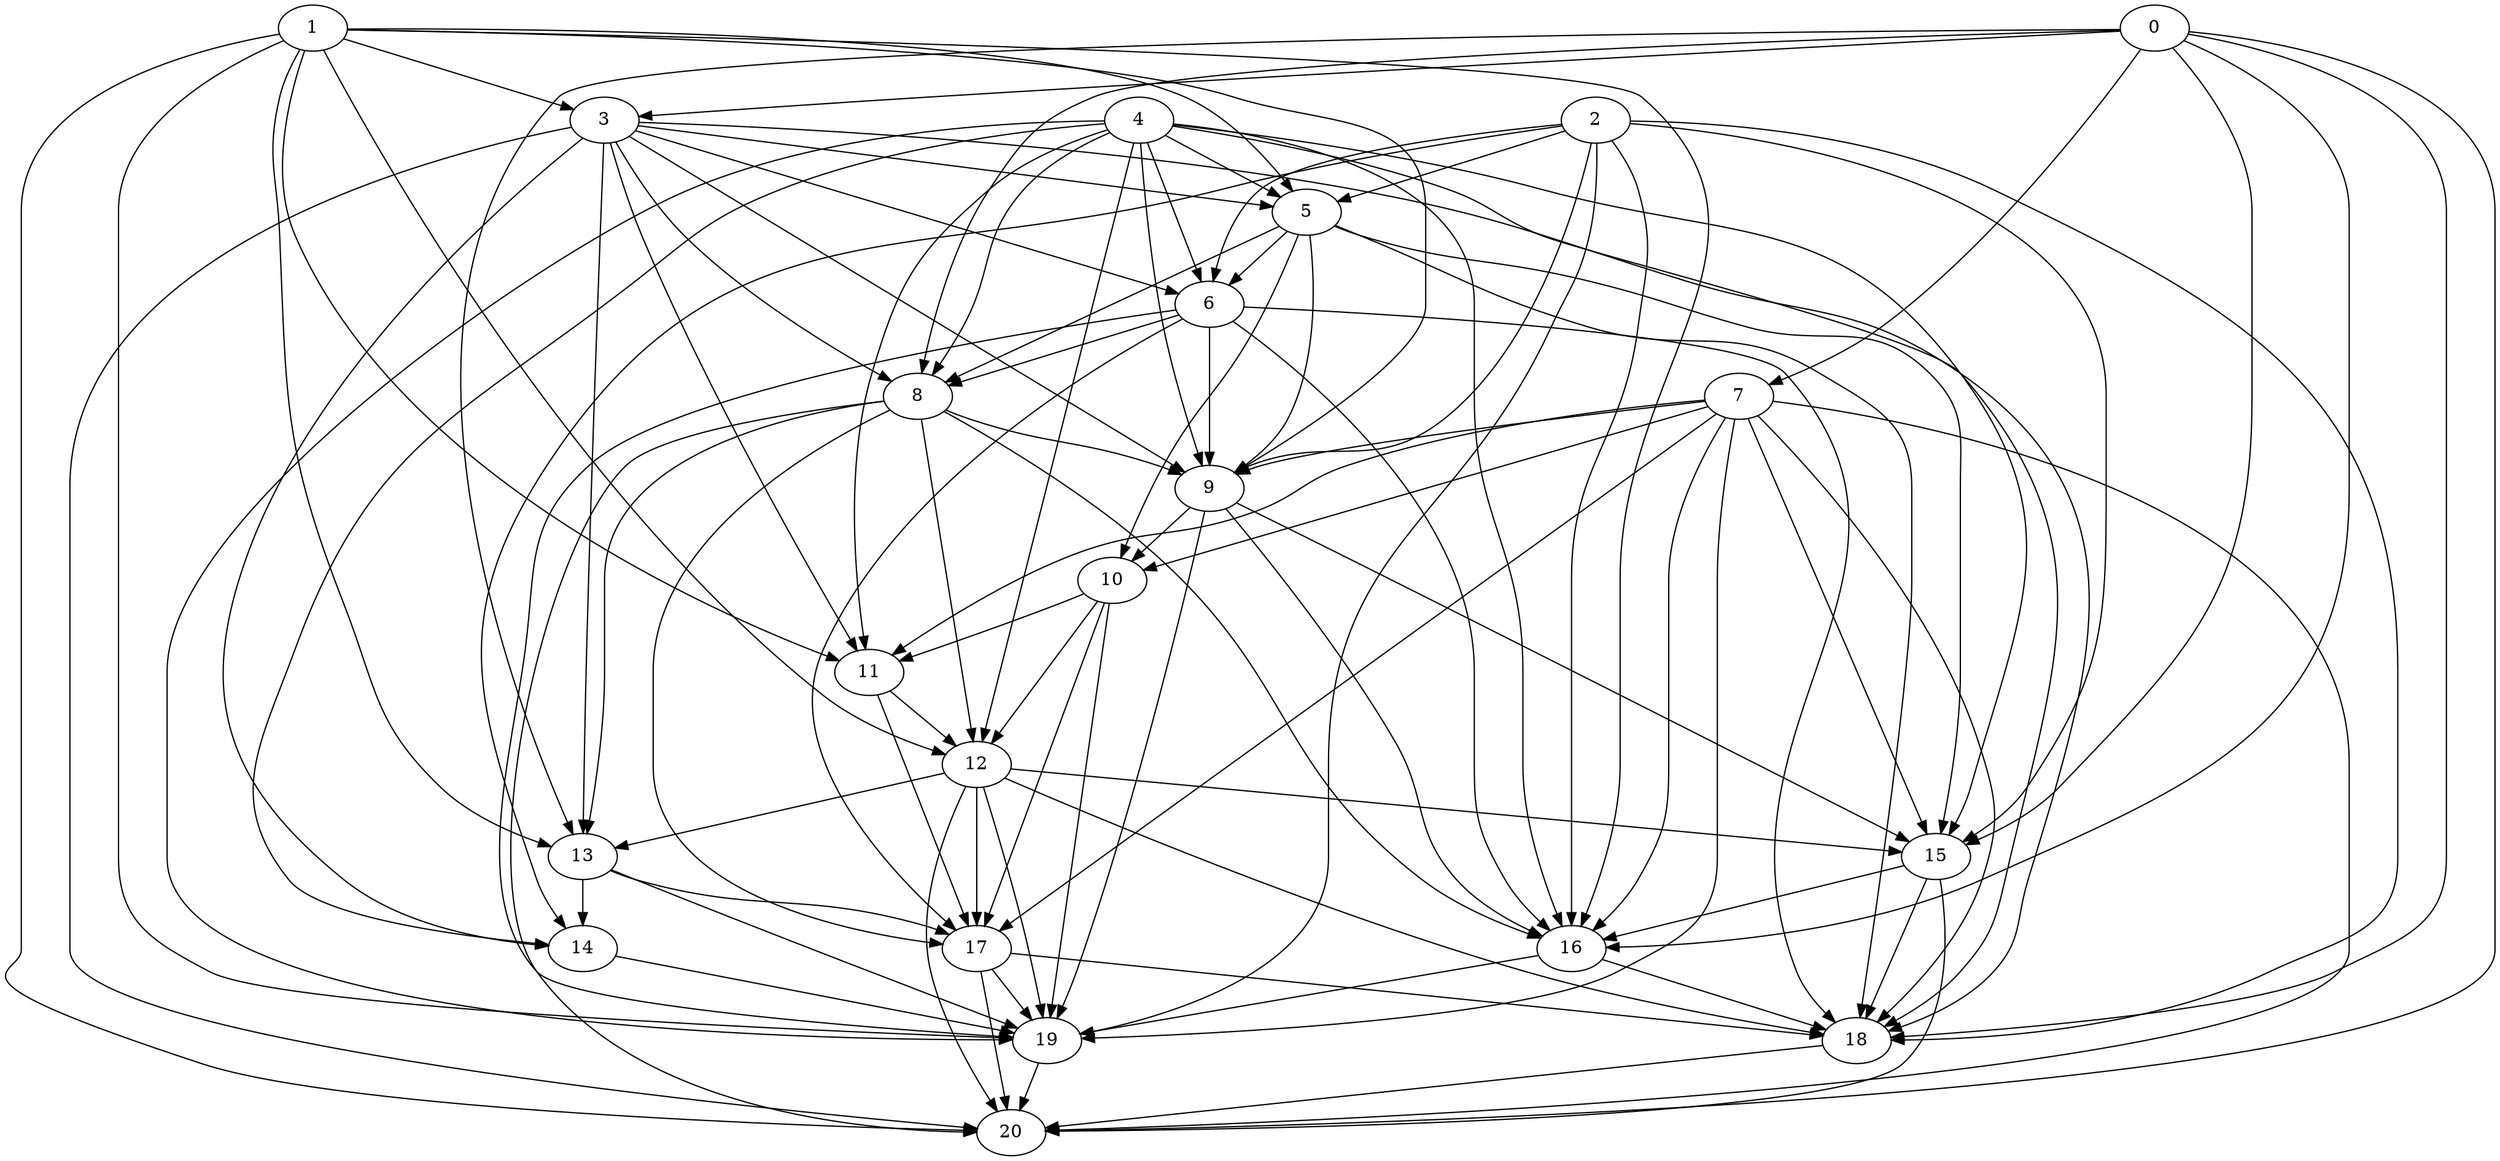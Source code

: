 digraph "Random_Nodes_21_Density_4.86_CCR_1.00_WeightType_Random" {
	graph ["Duplicate states"=0,
		GraphType=Random,
		"Max states in OPEN"=0,
		Modes="120000ms; topo-ordered tasks, ; Pruning: task equivalence, fixed order ready list, ; F-value: ; Optimisation: best schedule length (\
SL) optimisation on equal, ",
		NumberOfTasks=21,
		"Pruned using list schedule length"=104189,
		"States removed from OPEN"=0,
		TargetSystem="Homogeneous-4",
		"Time to schedule (ms)"=421,
		"Total idle time"=593,
		"Total schedule length"=445,
		"Total sequential time"=614,
		"Total states created"=139002
	];
	1	["Finish time"=33,
		Processor=0,
		"Start time"=0,
		Weight=33];
	3	["Finish time"=55,
		Processor=0,
		"Start time"=33,
		Weight=22];
	1 -> 3	[Weight=3];
	5	["Finish time"=88,
		Processor=0,
		"Start time"=55,
		Weight=33];
	1 -> 5	[Weight=9];
	9	["Finish time"=205,
		Processor=0,
		"Start time"=166,
		Weight=39];
	1 -> 9	[Weight=2];
	11	["Finish time"=266,
		Processor=0,
		"Start time"=222,
		Weight=44];
	1 -> 11	[Weight=6];
	12	["Finish time"=299,
		Processor=0,
		"Start time"=266,
		Weight=33];
	1 -> 12	[Weight=5];
	13	["Finish time"=315,
		Processor=1,
		"Start time"=304,
		Weight=11];
	1 -> 13	[Weight=8];
	16	["Finish time"=354,
		Processor=0,
		"Start time"=310,
		Weight=44];
	1 -> 16	[Weight=7];
	19	["Finish time"=412,
		Processor=0,
		"Start time"=362,
		Weight=50];
	1 -> 19	[Weight=6];
	20	["Finish time"=445,
		Processor=0,
		"Start time"=412,
		Weight=33];
	1 -> 20	[Weight=7];
	0	["Finish time"=11,
		Processor=1,
		"Start time"=0,
		Weight=11];
	0 -> 3	[Weight=5];
	8	["Finish time"=166,
		Processor=0,
		"Start time"=127,
		Weight=39];
	0 -> 8	[Weight=8];
	7	["Finish time"=22,
		Processor=1,
		"Start time"=11,
		Weight=11];
	0 -> 7	[Weight=4];
	15	["Finish time"=310,
		Processor=0,
		"Start time"=299,
		Weight=11];
	0 -> 15	[Weight=4];
	0 -> 13	[Weight=9];
	0 -> 16	[Weight=9];
	18	["Finish time"=407,
		Processor=1,
		"Start time"=363,
		Weight=44];
	0 -> 18	[Weight=4];
	0 -> 20	[Weight=3];
	2	["Finish time"=28,
		Processor=2,
		"Start time"=0,
		Weight=28];
	2 -> 5	[Weight=5];
	6	["Finish time"=127,
		Processor=0,
		"Start time"=88,
		Weight=39];
	2 -> 6	[Weight=6];
	2 -> 9	[Weight=2];
	2 -> 15	[Weight=6];
	2 -> 16	[Weight=6];
	14	["Finish time"=344,
		Processor=2,
		"Start time"=322,
		Weight=22];
	2 -> 14	[Weight=8];
	2 -> 19	[Weight=6];
	2 -> 18	[Weight=4];
	3 -> 5	[Weight=3];
	3 -> 6	[Weight=10];
	3 -> 8	[Weight=7];
	3 -> 9	[Weight=7];
	3 -> 11	[Weight=8];
	3 -> 13	[Weight=5];
	3 -> 14	[Weight=9];
	3 -> 18	[Weight=3];
	3 -> 20	[Weight=5];
	4	["Finish time"=11,
		Processor=3,
		"Start time"=0,
		Weight=11];
	4 -> 5	[Weight=5];
	4 -> 6	[Weight=2];
	4 -> 8	[Weight=5];
	4 -> 9	[Weight=6];
	4 -> 11	[Weight=4];
	4 -> 12	[Weight=10];
	4 -> 15	[Weight=10];
	4 -> 16	[Weight=8];
	4 -> 14	[Weight=2];
	4 -> 19	[Weight=4];
	4 -> 18	[Weight=9];
	5 -> 6	[Weight=9];
	5 -> 8	[Weight=10];
	5 -> 9	[Weight=8];
	10	["Finish time"=222,
		Processor=0,
		"Start time"=205,
		Weight=17];
	5 -> 10	[Weight=6];
	5 -> 15	[Weight=9];
	5 -> 18	[Weight=7];
	6 -> 8	[Weight=2];
	6 -> 9	[Weight=4];
	6 -> 16	[Weight=4];
	17	["Finish time"=354,
		Processor=1,
		"Start time"=315,
		Weight=39];
	6 -> 17	[Weight=3];
	6 -> 19	[Weight=7];
	6 -> 18	[Weight=10];
	8 -> 9	[Weight=10];
	8 -> 12	[Weight=4];
	8 -> 13	[Weight=2];
	8 -> 16	[Weight=6];
	8 -> 17	[Weight=2];
	8 -> 20	[Weight=4];
	7 -> 9	[Weight=6];
	7 -> 10	[Weight=9];
	7 -> 11	[Weight=7];
	7 -> 15	[Weight=2];
	7 -> 16	[Weight=5];
	7 -> 17	[Weight=10];
	7 -> 19	[Weight=3];
	7 -> 18	[Weight=7];
	7 -> 20	[Weight=7];
	9 -> 10	[Weight=7];
	9 -> 15	[Weight=5];
	9 -> 16	[Weight=7];
	9 -> 19	[Weight=8];
	10 -> 11	[Weight=6];
	10 -> 12	[Weight=10];
	10 -> 17	[Weight=8];
	10 -> 19	[Weight=6];
	11 -> 12	[Weight=4];
	11 -> 17	[Weight=7];
	12 -> 15	[Weight=7];
	12 -> 13	[Weight=5];
	12 -> 17	[Weight=5];
	12 -> 19	[Weight=5];
	12 -> 18	[Weight=8];
	12 -> 20	[Weight=6];
	15 -> 16	[Weight=7];
	15 -> 18	[Weight=2];
	15 -> 20	[Weight=3];
	13 -> 17	[Weight=7];
	13 -> 14	[Weight=7];
	13 -> 19	[Weight=8];
	16 -> 19	[Weight=9];
	16 -> 18	[Weight=9];
	17 -> 19	[Weight=8];
	17 -> 18	[Weight=3];
	17 -> 20	[Weight=9];
	14 -> 19	[Weight=2];
	19 -> 20	[Weight=3];
	18 -> 20	[Weight=5];
}
